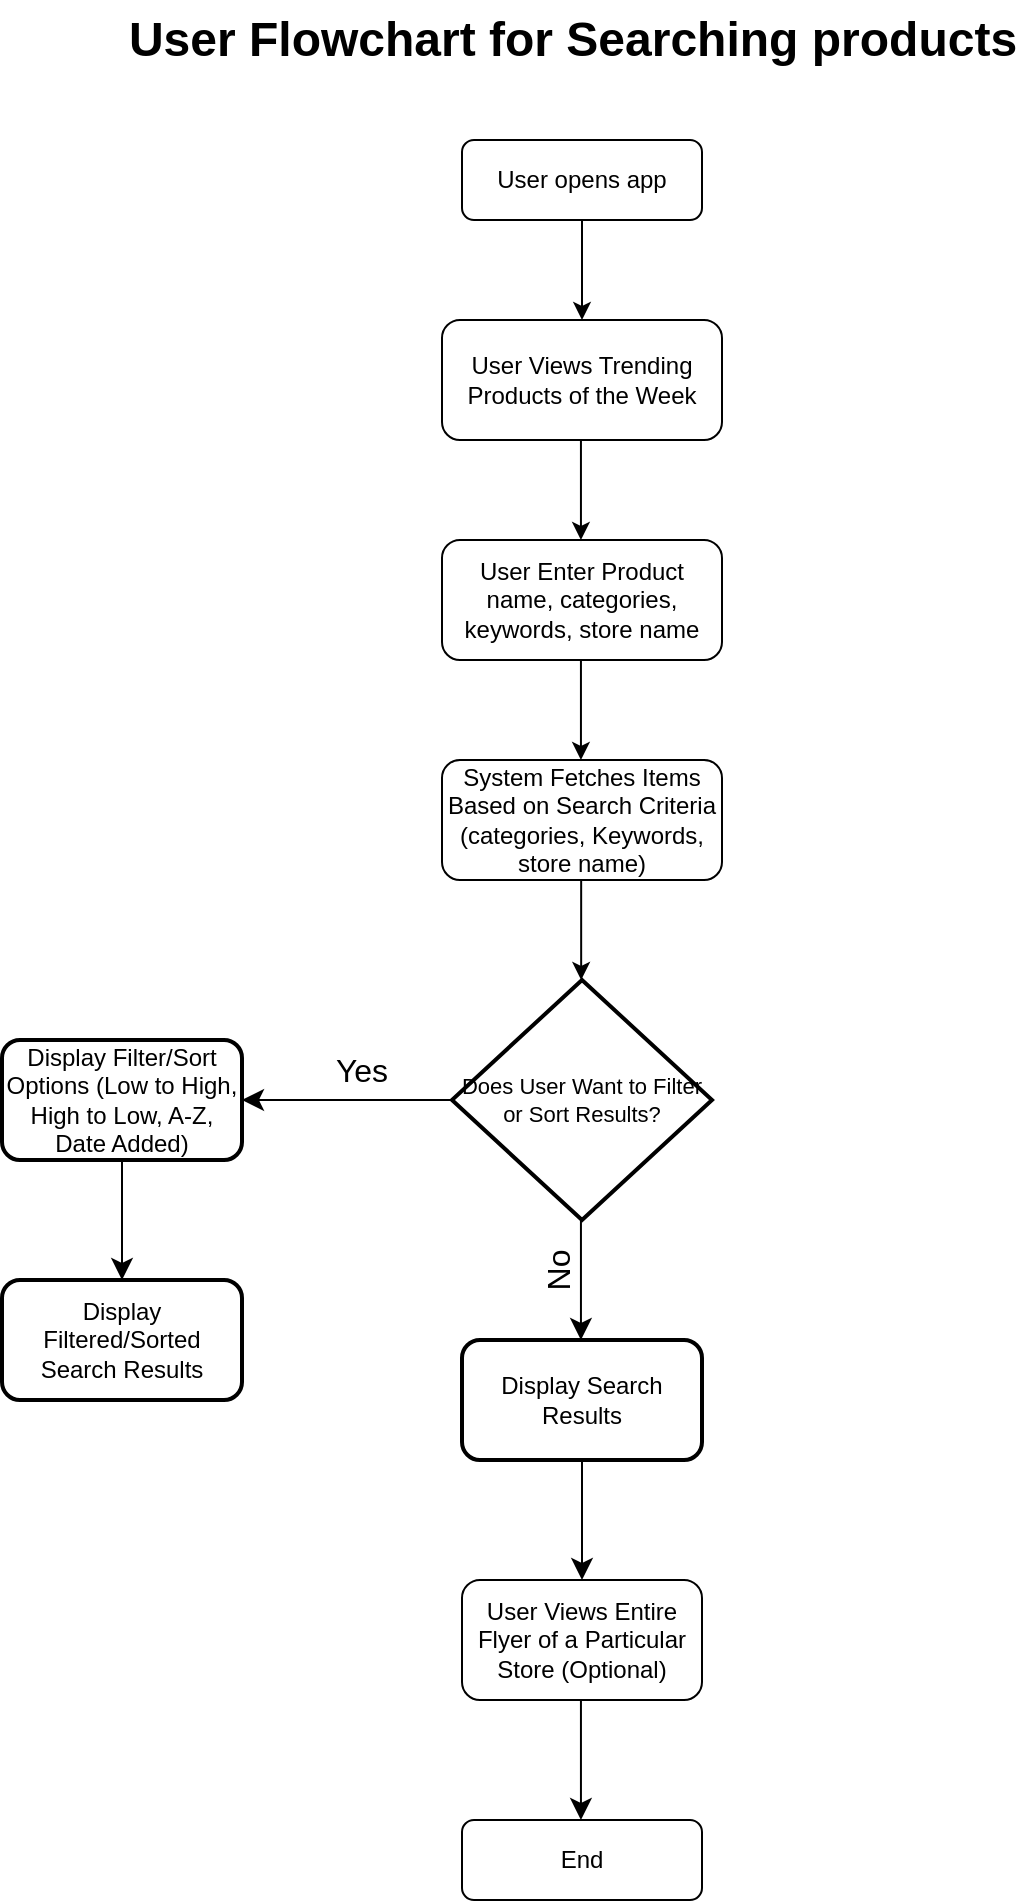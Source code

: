 <mxfile version="24.7.17">
  <diagram name="Page-1" id="Xhcese5FmVRecF7_Zv0x">
    <mxGraphModel dx="548" dy="639" grid="1" gridSize="10" guides="1" tooltips="1" connect="1" arrows="1" fold="1" page="1" pageScale="1" pageWidth="850" pageHeight="1100" math="0" shadow="0">
      <root>
        <mxCell id="0" />
        <mxCell id="1" parent="0" />
        <mxCell id="jm4htDkU33QfIMXSnnZI-463" value="" style="edgeStyle=orthogonalEdgeStyle;rounded=0;orthogonalLoop=1;jettySize=auto;html=1;" edge="1" parent="1" source="jm4htDkU33QfIMXSnnZI-464">
          <mxGeometry relative="1" as="geometry">
            <mxPoint x="380" y="170" as="targetPoint" />
          </mxGeometry>
        </mxCell>
        <mxCell id="jm4htDkU33QfIMXSnnZI-464" value="User opens app" style="rounded=1;whiteSpace=wrap;html=1;fontSize=12;glass=0;strokeWidth=1;shadow=0;" vertex="1" parent="1">
          <mxGeometry x="320" y="80" width="120" height="40" as="geometry" />
        </mxCell>
        <mxCell id="jm4htDkU33QfIMXSnnZI-465" value="User Views Trending Products of the Week" style="rounded=1;whiteSpace=wrap;html=1;fontSize=12;glass=0;strokeWidth=1;shadow=0;" vertex="1" parent="1">
          <mxGeometry x="310" y="170" width="140" height="60" as="geometry" />
        </mxCell>
        <mxCell id="jm4htDkU33QfIMXSnnZI-466" value="" style="edgeStyle=orthogonalEdgeStyle;rounded=0;orthogonalLoop=1;jettySize=auto;html=1;" edge="1" parent="1">
          <mxGeometry relative="1" as="geometry">
            <mxPoint x="380" y="610" as="targetPoint" />
            <mxPoint x="380.0" y="560" as="sourcePoint" />
          </mxGeometry>
        </mxCell>
        <mxCell id="jm4htDkU33QfIMXSnnZI-468" value="System Fetches Items Based on Search Criteria (categories, Keywords, store name)" style="rounded=1;whiteSpace=wrap;html=1;fontSize=12;glass=0;strokeWidth=1;shadow=0;" vertex="1" parent="1">
          <mxGeometry x="310" y="390" width="140" height="60" as="geometry" />
        </mxCell>
        <mxCell id="jm4htDkU33QfIMXSnnZI-470" value="User Views Entire Flyer of a Particular Store (Optional)" style="whiteSpace=wrap;html=1;rounded=1;glass=0;strokeWidth=1;shadow=0;" vertex="1" parent="1">
          <mxGeometry x="320" y="800" width="120" height="60" as="geometry" />
        </mxCell>
        <mxCell id="jm4htDkU33QfIMXSnnZI-471" value="End" style="whiteSpace=wrap;html=1;rounded=1;glass=0;strokeWidth=1;shadow=0;" vertex="1" parent="1">
          <mxGeometry x="320" y="920" width="120" height="40" as="geometry" />
        </mxCell>
        <mxCell id="jm4htDkU33QfIMXSnnZI-472" value="" style="edgeStyle=orthogonalEdgeStyle;rounded=0;orthogonalLoop=1;jettySize=auto;html=1;" edge="1" parent="1">
          <mxGeometry relative="1" as="geometry">
            <mxPoint x="379.58" y="450" as="sourcePoint" />
            <mxPoint x="379.58" y="500" as="targetPoint" />
          </mxGeometry>
        </mxCell>
        <mxCell id="jm4htDkU33QfIMXSnnZI-473" value="" style="edgeStyle=orthogonalEdgeStyle;rounded=0;orthogonalLoop=1;jettySize=auto;html=1;" edge="1" parent="1">
          <mxGeometry relative="1" as="geometry">
            <mxPoint x="379.47" y="230" as="sourcePoint" />
            <mxPoint x="379.47" y="280" as="targetPoint" />
          </mxGeometry>
        </mxCell>
        <mxCell id="jm4htDkU33QfIMXSnnZI-476" value="User Flowchart for Searching products" style="text;strokeColor=none;fillColor=none;html=1;fontSize=24;fontStyle=1;verticalAlign=middle;align=center;" vertex="1" parent="1">
          <mxGeometry x="325" y="10" width="100" height="40" as="geometry" />
        </mxCell>
        <mxCell id="jm4htDkU33QfIMXSnnZI-489" value="" style="edgeStyle=none;curved=1;rounded=0;orthogonalLoop=1;jettySize=auto;html=1;fontSize=12;startSize=8;endSize=8;" edge="1" parent="1" source="jm4htDkU33QfIMXSnnZI-477" target="jm4htDkU33QfIMXSnnZI-488">
          <mxGeometry relative="1" as="geometry" />
        </mxCell>
        <mxCell id="jm4htDkU33QfIMXSnnZI-477" value="&lt;div style=&quot;&quot;&gt;&lt;span style=&quot;font-size: 11px;&quot;&gt;&lt;br&gt;&lt;/span&gt;&lt;/div&gt;&lt;font style=&quot;font-size: 11px;&quot;&gt;&lt;div style=&quot;&quot;&gt;Does User Want to Filter or Sort Results?&lt;/div&gt;&lt;/font&gt;&lt;div style=&quot;&quot;&gt;&lt;br&gt;&lt;/div&gt;" style="strokeWidth=2;html=1;shape=mxgraph.flowchart.decision;whiteSpace=wrap;align=center;" vertex="1" parent="1">
          <mxGeometry x="315" y="500" width="130" height="120" as="geometry" />
        </mxCell>
        <mxCell id="jm4htDkU33QfIMXSnnZI-496" value="" style="edgeStyle=none;curved=1;rounded=0;orthogonalLoop=1;jettySize=auto;html=1;fontSize=12;startSize=8;endSize=8;" edge="1" parent="1" source="jm4htDkU33QfIMXSnnZI-488" target="jm4htDkU33QfIMXSnnZI-495">
          <mxGeometry relative="1" as="geometry" />
        </mxCell>
        <mxCell id="jm4htDkU33QfIMXSnnZI-488" value="Display Filter/Sort Options (Low to High, High to Low, A-Z, Date Added)" style="rounded=1;whiteSpace=wrap;html=1;strokeWidth=2;" vertex="1" parent="1">
          <mxGeometry x="90" y="530" width="120" height="60" as="geometry" />
        </mxCell>
        <mxCell id="jm4htDkU33QfIMXSnnZI-490" value="Yes" style="text;strokeColor=none;align=center;fillColor=none;html=1;verticalAlign=middle;whiteSpace=wrap;rounded=0;fontSize=16;" vertex="1" parent="1">
          <mxGeometry x="240" y="530" width="60" height="30" as="geometry" />
        </mxCell>
        <mxCell id="jm4htDkU33QfIMXSnnZI-497" value="" style="edgeStyle=none;curved=1;rounded=0;orthogonalLoop=1;jettySize=auto;html=1;fontSize=12;startSize=8;endSize=8;" edge="1" parent="1" source="jm4htDkU33QfIMXSnnZI-492" target="jm4htDkU33QfIMXSnnZI-470">
          <mxGeometry relative="1" as="geometry" />
        </mxCell>
        <mxCell id="jm4htDkU33QfIMXSnnZI-492" value="Display Search Results" style="rounded=1;whiteSpace=wrap;html=1;strokeWidth=2;" vertex="1" parent="1">
          <mxGeometry x="320" y="680" width="120" height="60" as="geometry" />
        </mxCell>
        <mxCell id="jm4htDkU33QfIMXSnnZI-494" value="No" style="text;strokeColor=none;align=center;fillColor=none;html=1;verticalAlign=middle;whiteSpace=wrap;rounded=0;fontSize=16;rotation=-90;" vertex="1" parent="1">
          <mxGeometry x="338" y="630" width="60" height="30" as="geometry" />
        </mxCell>
        <mxCell id="jm4htDkU33QfIMXSnnZI-495" value="Display Filtered/Sorted Search Results" style="whiteSpace=wrap;html=1;rounded=1;strokeWidth=2;" vertex="1" parent="1">
          <mxGeometry x="90" y="650" width="120" height="60" as="geometry" />
        </mxCell>
        <mxCell id="jm4htDkU33QfIMXSnnZI-498" value="" style="edgeStyle=none;curved=1;rounded=0;orthogonalLoop=1;jettySize=auto;html=1;fontSize=12;startSize=8;endSize=8;" edge="1" parent="1">
          <mxGeometry relative="1" as="geometry">
            <mxPoint x="379.47" y="860" as="sourcePoint" />
            <mxPoint x="379.47" y="920" as="targetPoint" />
          </mxGeometry>
        </mxCell>
        <mxCell id="jm4htDkU33QfIMXSnnZI-499" value="" style="edgeStyle=none;curved=1;rounded=0;orthogonalLoop=1;jettySize=auto;html=1;fontSize=12;startSize=8;endSize=8;" edge="1" parent="1">
          <mxGeometry relative="1" as="geometry">
            <mxPoint x="379.47" y="620" as="sourcePoint" />
            <mxPoint x="379.47" y="680" as="targetPoint" />
          </mxGeometry>
        </mxCell>
        <mxCell id="jm4htDkU33QfIMXSnnZI-500" value="User Enter Product name, categories, keywords, store name" style="rounded=1;whiteSpace=wrap;html=1;fontSize=12;glass=0;strokeWidth=1;shadow=0;" vertex="1" parent="1">
          <mxGeometry x="310" y="280" width="140" height="60" as="geometry" />
        </mxCell>
        <mxCell id="jm4htDkU33QfIMXSnnZI-502" value="" style="edgeStyle=orthogonalEdgeStyle;rounded=0;orthogonalLoop=1;jettySize=auto;html=1;" edge="1" parent="1">
          <mxGeometry relative="1" as="geometry">
            <mxPoint x="379.47" y="340" as="sourcePoint" />
            <mxPoint x="379.47" y="390" as="targetPoint" />
          </mxGeometry>
        </mxCell>
      </root>
    </mxGraphModel>
  </diagram>
</mxfile>
